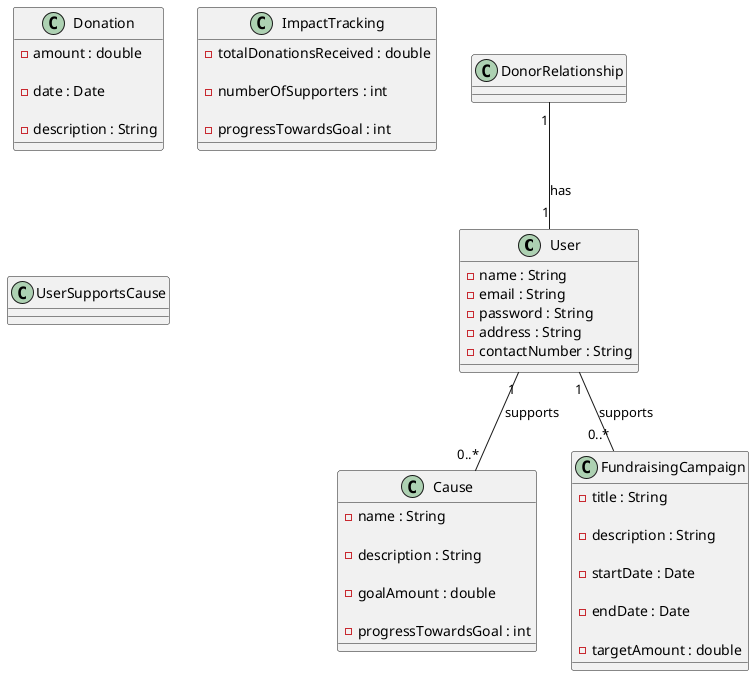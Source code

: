 @startuml
class User {
- name : String
- email : String
- password : String
- address : String
- contactNumber : String
}

class Cause {

- name : String

- description : String

- goalAmount : double

- progressTowardsGoal : int

}

class Donation {

- amount : double

- date : Date

- description : String

}

class ImpactTracking {

- totalDonationsReceived : double

- numberOfSupporters : int

- progressTowardsGoal : int

}

class FundraisingCampaign {

- title : String

- description : String

- startDate : Date

- endDate : Date

- targetAmount : double

}

class UserSupportsCause {

}

User "1" -- "0..*" Cause : supports

User "1" -- "0..*" FundraisingCampaign : supports

DonorRelationship "1" -- "1" User : has

@enduml
